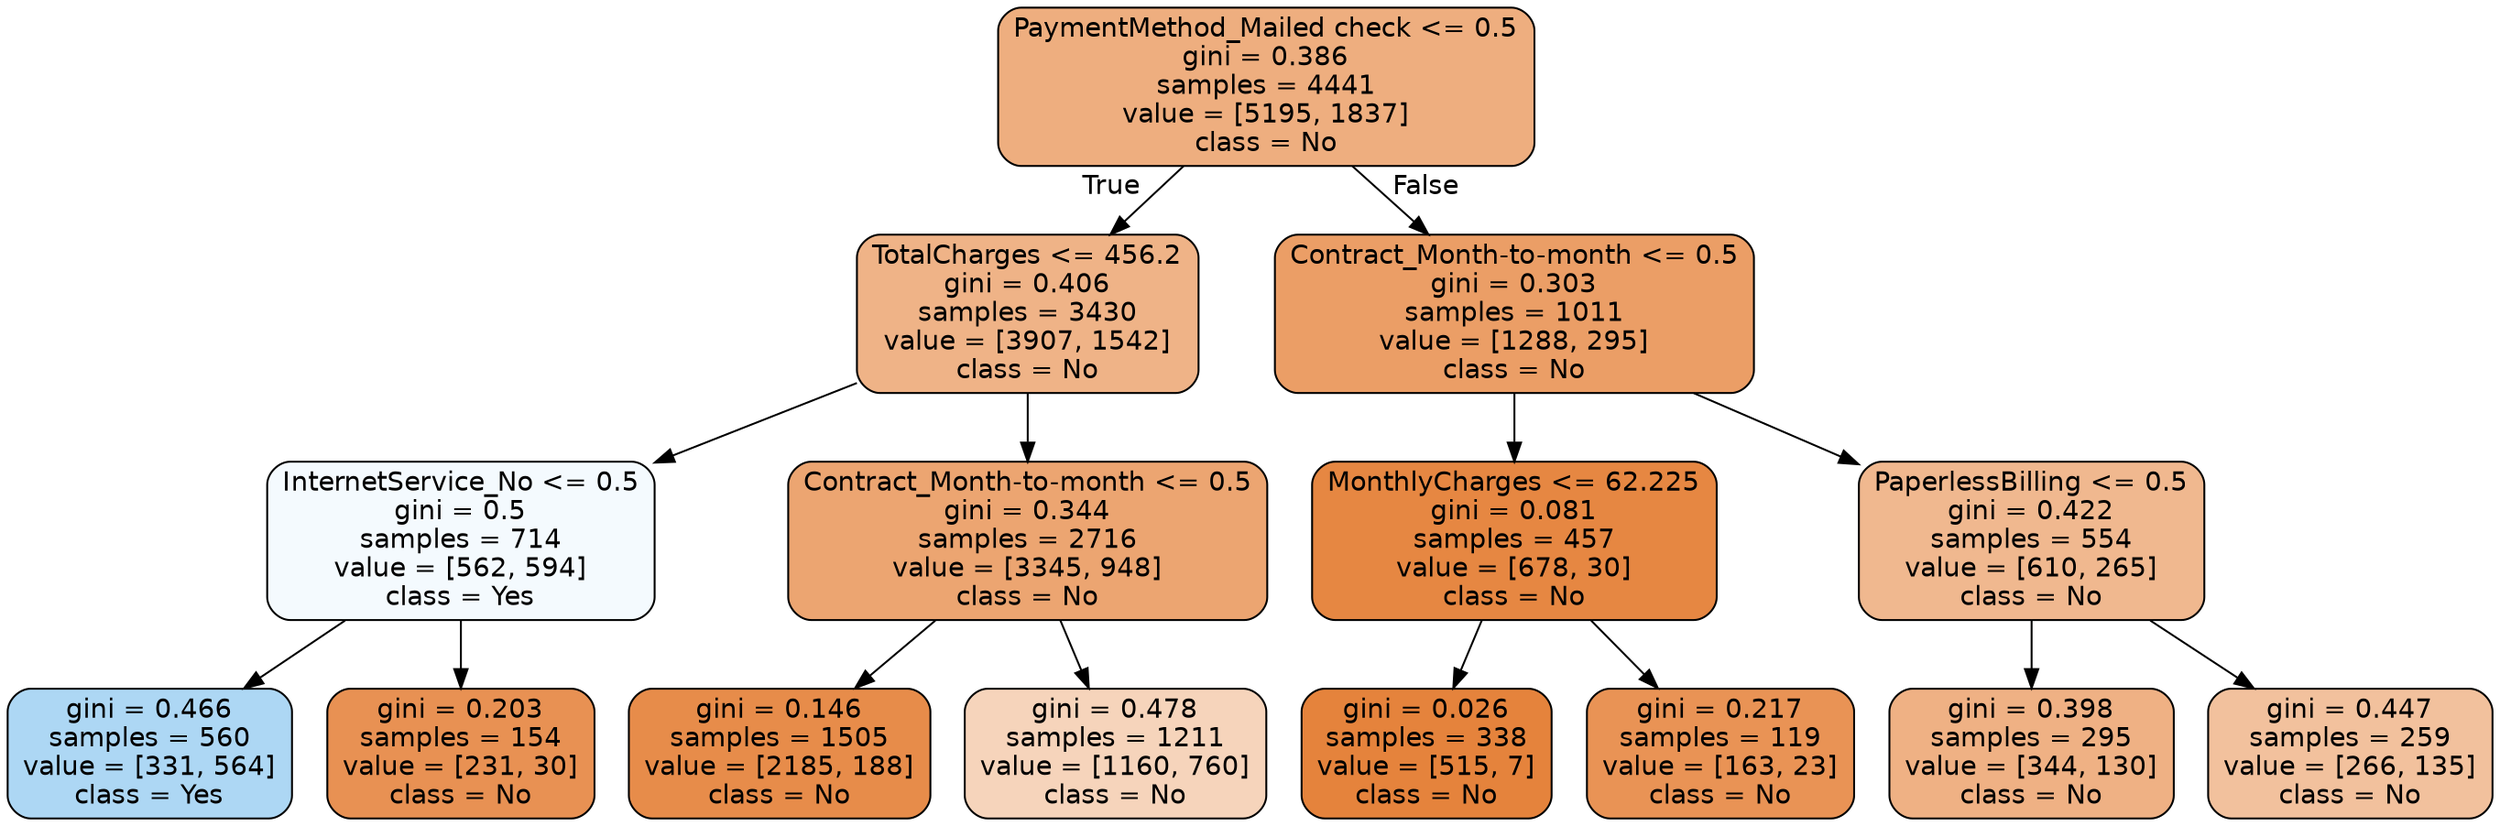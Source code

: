 digraph Tree {
node [shape=box, style="filled, rounded", color="black", fontname=helvetica] ;
edge [fontname=helvetica] ;
0 [label="PaymentMethod_Mailed check <= 0.5\ngini = 0.386\nsamples = 4441\nvalue = [5195, 1837]\nclass = No", fillcolor="#eeae7f"] ;
1 [label="TotalCharges <= 456.2\ngini = 0.406\nsamples = 3430\nvalue = [3907, 1542]\nclass = No", fillcolor="#efb387"] ;
0 -> 1 [labeldistance=2.5, labelangle=45, headlabel="True"] ;
2 [label="InternetService_No <= 0.5\ngini = 0.5\nsamples = 714\nvalue = [562, 594]\nclass = Yes", fillcolor="#f4fafe"] ;
1 -> 2 ;
3 [label="gini = 0.466\nsamples = 560\nvalue = [331, 564]\nclass = Yes", fillcolor="#add7f4"] ;
2 -> 3 ;
4 [label="gini = 0.203\nsamples = 154\nvalue = [231, 30]\nclass = No", fillcolor="#e89153"] ;
2 -> 4 ;
5 [label="Contract_Month-to-month <= 0.5\ngini = 0.344\nsamples = 2716\nvalue = [3345, 948]\nclass = No", fillcolor="#eca571"] ;
1 -> 5 ;
6 [label="gini = 0.146\nsamples = 1505\nvalue = [2185, 188]\nclass = No", fillcolor="#e78c4a"] ;
5 -> 6 ;
7 [label="gini = 0.478\nsamples = 1211\nvalue = [1160, 760]\nclass = No", fillcolor="#f6d4bb"] ;
5 -> 7 ;
8 [label="Contract_Month-to-month <= 0.5\ngini = 0.303\nsamples = 1011\nvalue = [1288, 295]\nclass = No", fillcolor="#eb9e66"] ;
0 -> 8 [labeldistance=2.5, labelangle=-45, headlabel="False"] ;
9 [label="MonthlyCharges <= 62.225\ngini = 0.081\nsamples = 457\nvalue = [678, 30]\nclass = No", fillcolor="#e68742"] ;
8 -> 9 ;
10 [label="gini = 0.026\nsamples = 338\nvalue = [515, 7]\nclass = No", fillcolor="#e5833c"] ;
9 -> 10 ;
11 [label="gini = 0.217\nsamples = 119\nvalue = [163, 23]\nclass = No", fillcolor="#e99355"] ;
9 -> 11 ;
12 [label="PaperlessBilling <= 0.5\ngini = 0.422\nsamples = 554\nvalue = [610, 265]\nclass = No", fillcolor="#f0b88f"] ;
8 -> 12 ;
13 [label="gini = 0.398\nsamples = 295\nvalue = [344, 130]\nclass = No", fillcolor="#efb184"] ;
12 -> 13 ;
14 [label="gini = 0.447\nsamples = 259\nvalue = [266, 135]\nclass = No", fillcolor="#f2c19d"] ;
12 -> 14 ;
}
